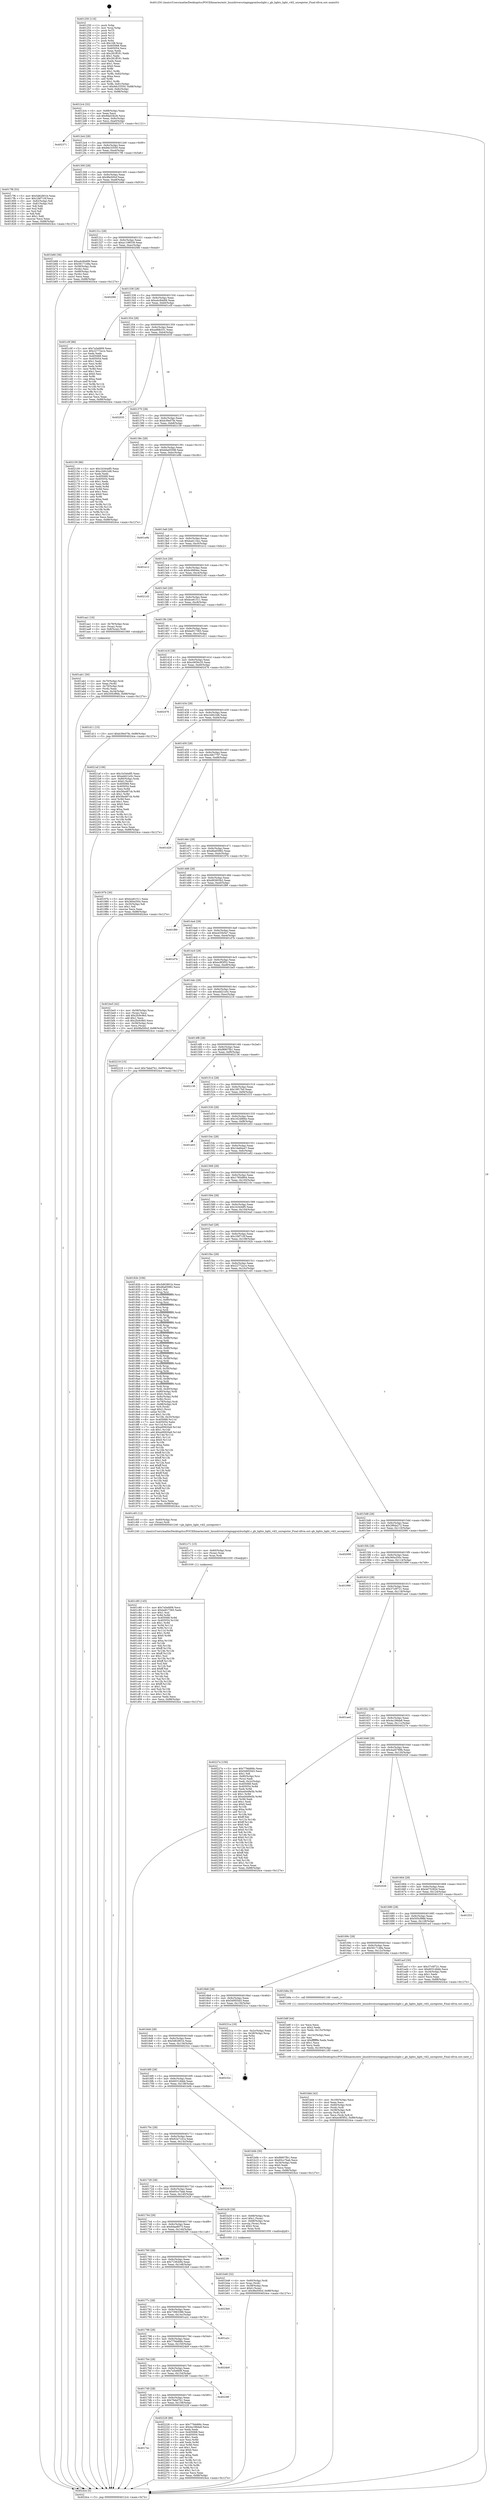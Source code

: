 digraph "0x401250" {
  label = "0x401250 (/mnt/c/Users/mathe/Desktop/tcc/POCII/binaries/extr_linuxdriversstaginggreybuslight.c_gb_lights_light_v4l2_unregister_Final-ollvm.out::main(0))"
  labelloc = "t"
  node[shape=record]

  Entry [label="",width=0.3,height=0.3,shape=circle,fillcolor=black,style=filled]
  "0x4012c4" [label="{
     0x4012c4 [32]\l
     | [instrs]\l
     &nbsp;&nbsp;0x4012c4 \<+6\>: mov -0x88(%rbp),%eax\l
     &nbsp;&nbsp;0x4012ca \<+2\>: mov %eax,%ecx\l
     &nbsp;&nbsp;0x4012cc \<+6\>: sub $0x9da53b26,%ecx\l
     &nbsp;&nbsp;0x4012d2 \<+6\>: mov %eax,-0x9c(%rbp)\l
     &nbsp;&nbsp;0x4012d8 \<+6\>: mov %ecx,-0xa0(%rbp)\l
     &nbsp;&nbsp;0x4012de \<+6\>: je 0000000000402371 \<main+0x1121\>\l
  }"]
  "0x402371" [label="{
     0x402371\l
  }", style=dashed]
  "0x4012e4" [label="{
     0x4012e4 [28]\l
     | [instrs]\l
     &nbsp;&nbsp;0x4012e4 \<+5\>: jmp 00000000004012e9 \<main+0x99\>\l
     &nbsp;&nbsp;0x4012e9 \<+6\>: mov -0x9c(%rbp),%eax\l
     &nbsp;&nbsp;0x4012ef \<+5\>: sub $0x9dc33550,%eax\l
     &nbsp;&nbsp;0x4012f4 \<+6\>: mov %eax,-0xa4(%rbp)\l
     &nbsp;&nbsp;0x4012fa \<+6\>: je 00000000004017f6 \<main+0x5a6\>\l
  }"]
  Exit [label="",width=0.3,height=0.3,shape=circle,fillcolor=black,style=filled,peripheries=2]
  "0x4017f6" [label="{
     0x4017f6 [53]\l
     | [instrs]\l
     &nbsp;&nbsp;0x4017f6 \<+5\>: mov $0x5d62801b,%eax\l
     &nbsp;&nbsp;0x4017fb \<+5\>: mov $0x1f4f710f,%ecx\l
     &nbsp;&nbsp;0x401800 \<+6\>: mov -0x82(%rbp),%dl\l
     &nbsp;&nbsp;0x401806 \<+7\>: mov -0x81(%rbp),%sil\l
     &nbsp;&nbsp;0x40180d \<+3\>: mov %dl,%dil\l
     &nbsp;&nbsp;0x401810 \<+3\>: and %sil,%dil\l
     &nbsp;&nbsp;0x401813 \<+3\>: xor %sil,%dl\l
     &nbsp;&nbsp;0x401816 \<+3\>: or %dl,%dil\l
     &nbsp;&nbsp;0x401819 \<+4\>: test $0x1,%dil\l
     &nbsp;&nbsp;0x40181d \<+3\>: cmovne %ecx,%eax\l
     &nbsp;&nbsp;0x401820 \<+6\>: mov %eax,-0x88(%rbp)\l
     &nbsp;&nbsp;0x401826 \<+5\>: jmp 00000000004024ce \<main+0x127e\>\l
  }"]
  "0x401300" [label="{
     0x401300 [28]\l
     | [instrs]\l
     &nbsp;&nbsp;0x401300 \<+5\>: jmp 0000000000401305 \<main+0xb5\>\l
     &nbsp;&nbsp;0x401305 \<+6\>: mov -0x9c(%rbp),%eax\l
     &nbsp;&nbsp;0x40130b \<+5\>: sub $0x9fa500cf,%eax\l
     &nbsp;&nbsp;0x401310 \<+6\>: mov %eax,-0xa8(%rbp)\l
     &nbsp;&nbsp;0x401316 \<+6\>: je 0000000000401b66 \<main+0x916\>\l
  }"]
  "0x4024ce" [label="{
     0x4024ce [5]\l
     | [instrs]\l
     &nbsp;&nbsp;0x4024ce \<+5\>: jmp 00000000004012c4 \<main+0x74\>\l
  }"]
  "0x401250" [label="{
     0x401250 [116]\l
     | [instrs]\l
     &nbsp;&nbsp;0x401250 \<+1\>: push %rbp\l
     &nbsp;&nbsp;0x401251 \<+3\>: mov %rsp,%rbp\l
     &nbsp;&nbsp;0x401254 \<+2\>: push %r15\l
     &nbsp;&nbsp;0x401256 \<+2\>: push %r14\l
     &nbsp;&nbsp;0x401258 \<+2\>: push %r13\l
     &nbsp;&nbsp;0x40125a \<+2\>: push %r12\l
     &nbsp;&nbsp;0x40125c \<+1\>: push %rbx\l
     &nbsp;&nbsp;0x40125d \<+7\>: sub $0x168,%rsp\l
     &nbsp;&nbsp;0x401264 \<+7\>: mov 0x405068,%eax\l
     &nbsp;&nbsp;0x40126b \<+7\>: mov 0x405054,%ecx\l
     &nbsp;&nbsp;0x401272 \<+2\>: mov %eax,%edx\l
     &nbsp;&nbsp;0x401274 \<+6\>: sub $0x281ff181,%edx\l
     &nbsp;&nbsp;0x40127a \<+3\>: sub $0x1,%edx\l
     &nbsp;&nbsp;0x40127d \<+6\>: add $0x281ff181,%edx\l
     &nbsp;&nbsp;0x401283 \<+3\>: imul %edx,%eax\l
     &nbsp;&nbsp;0x401286 \<+3\>: and $0x1,%eax\l
     &nbsp;&nbsp;0x401289 \<+3\>: cmp $0x0,%eax\l
     &nbsp;&nbsp;0x40128c \<+4\>: sete %r8b\l
     &nbsp;&nbsp;0x401290 \<+4\>: and $0x1,%r8b\l
     &nbsp;&nbsp;0x401294 \<+7\>: mov %r8b,-0x82(%rbp)\l
     &nbsp;&nbsp;0x40129b \<+3\>: cmp $0xa,%ecx\l
     &nbsp;&nbsp;0x40129e \<+4\>: setl %r8b\l
     &nbsp;&nbsp;0x4012a2 \<+4\>: and $0x1,%r8b\l
     &nbsp;&nbsp;0x4012a6 \<+7\>: mov %r8b,-0x81(%rbp)\l
     &nbsp;&nbsp;0x4012ad \<+10\>: movl $0x9dc33550,-0x88(%rbp)\l
     &nbsp;&nbsp;0x4012b7 \<+6\>: mov %edi,-0x8c(%rbp)\l
     &nbsp;&nbsp;0x4012bd \<+7\>: mov %rsi,-0x98(%rbp)\l
  }"]
  "0x4017ec" [label="{
     0x4017ec\l
  }", style=dashed]
  "0x401b66" [label="{
     0x401b66 [36]\l
     | [instrs]\l
     &nbsp;&nbsp;0x401b66 \<+5\>: mov $0xa4c84d06,%eax\l
     &nbsp;&nbsp;0x401b6b \<+5\>: mov $0x5617148a,%ecx\l
     &nbsp;&nbsp;0x401b70 \<+4\>: mov -0x58(%rbp),%rdx\l
     &nbsp;&nbsp;0x401b74 \<+2\>: mov (%rdx),%esi\l
     &nbsp;&nbsp;0x401b76 \<+4\>: mov -0x68(%rbp),%rdx\l
     &nbsp;&nbsp;0x401b7a \<+2\>: cmp (%rdx),%esi\l
     &nbsp;&nbsp;0x401b7c \<+3\>: cmovl %ecx,%eax\l
     &nbsp;&nbsp;0x401b7f \<+6\>: mov %eax,-0x88(%rbp)\l
     &nbsp;&nbsp;0x401b85 \<+5\>: jmp 00000000004024ce \<main+0x127e\>\l
  }"]
  "0x40131c" [label="{
     0x40131c [28]\l
     | [instrs]\l
     &nbsp;&nbsp;0x40131c \<+5\>: jmp 0000000000401321 \<main+0xd1\>\l
     &nbsp;&nbsp;0x401321 \<+6\>: mov -0x9c(%rbp),%eax\l
     &nbsp;&nbsp;0x401327 \<+5\>: sub $0xa1198539,%eax\l
     &nbsp;&nbsp;0x40132c \<+6\>: mov %eax,-0xac(%rbp)\l
     &nbsp;&nbsp;0x401332 \<+6\>: je 00000000004020fd \<main+0xead\>\l
  }"]
  "0x402228" [label="{
     0x402228 [86]\l
     | [instrs]\l
     &nbsp;&nbsp;0x402228 \<+5\>: mov $0x779dd68c,%eax\l
     &nbsp;&nbsp;0x40222d \<+5\>: mov $0x4a186da8,%ecx\l
     &nbsp;&nbsp;0x402232 \<+2\>: xor %edx,%edx\l
     &nbsp;&nbsp;0x402234 \<+7\>: mov 0x405068,%esi\l
     &nbsp;&nbsp;0x40223b \<+7\>: mov 0x405054,%edi\l
     &nbsp;&nbsp;0x402242 \<+3\>: sub $0x1,%edx\l
     &nbsp;&nbsp;0x402245 \<+3\>: mov %esi,%r8d\l
     &nbsp;&nbsp;0x402248 \<+3\>: add %edx,%r8d\l
     &nbsp;&nbsp;0x40224b \<+4\>: imul %r8d,%esi\l
     &nbsp;&nbsp;0x40224f \<+3\>: and $0x1,%esi\l
     &nbsp;&nbsp;0x402252 \<+3\>: cmp $0x0,%esi\l
     &nbsp;&nbsp;0x402255 \<+4\>: sete %r9b\l
     &nbsp;&nbsp;0x402259 \<+3\>: cmp $0xa,%edi\l
     &nbsp;&nbsp;0x40225c \<+4\>: setl %r10b\l
     &nbsp;&nbsp;0x402260 \<+3\>: mov %r9b,%r11b\l
     &nbsp;&nbsp;0x402263 \<+3\>: and %r10b,%r11b\l
     &nbsp;&nbsp;0x402266 \<+3\>: xor %r10b,%r9b\l
     &nbsp;&nbsp;0x402269 \<+3\>: or %r9b,%r11b\l
     &nbsp;&nbsp;0x40226c \<+4\>: test $0x1,%r11b\l
     &nbsp;&nbsp;0x402270 \<+3\>: cmovne %ecx,%eax\l
     &nbsp;&nbsp;0x402273 \<+6\>: mov %eax,-0x88(%rbp)\l
     &nbsp;&nbsp;0x402279 \<+5\>: jmp 00000000004024ce \<main+0x127e\>\l
  }"]
  "0x4020fd" [label="{
     0x4020fd\l
  }", style=dashed]
  "0x401338" [label="{
     0x401338 [28]\l
     | [instrs]\l
     &nbsp;&nbsp;0x401338 \<+5\>: jmp 000000000040133d \<main+0xed\>\l
     &nbsp;&nbsp;0x40133d \<+6\>: mov -0x9c(%rbp),%eax\l
     &nbsp;&nbsp;0x401343 \<+5\>: sub $0xa4c84d06,%eax\l
     &nbsp;&nbsp;0x401348 \<+6\>: mov %eax,-0xb0(%rbp)\l
     &nbsp;&nbsp;0x40134e \<+6\>: je 0000000000401c0f \<main+0x9bf\>\l
  }"]
  "0x4017d0" [label="{
     0x4017d0 [28]\l
     | [instrs]\l
     &nbsp;&nbsp;0x4017d0 \<+5\>: jmp 00000000004017d5 \<main+0x585\>\l
     &nbsp;&nbsp;0x4017d5 \<+6\>: mov -0x9c(%rbp),%eax\l
     &nbsp;&nbsp;0x4017db \<+5\>: sub $0x7fabd7b1,%eax\l
     &nbsp;&nbsp;0x4017e0 \<+6\>: mov %eax,-0x158(%rbp)\l
     &nbsp;&nbsp;0x4017e6 \<+6\>: je 0000000000402228 \<main+0xfd8\>\l
  }"]
  "0x401c0f" [label="{
     0x401c0f [86]\l
     | [instrs]\l
     &nbsp;&nbsp;0x401c0f \<+5\>: mov $0x7a5efd09,%eax\l
     &nbsp;&nbsp;0x401c14 \<+5\>: mov $0x22772a1e,%ecx\l
     &nbsp;&nbsp;0x401c19 \<+2\>: xor %edx,%edx\l
     &nbsp;&nbsp;0x401c1b \<+7\>: mov 0x405068,%esi\l
     &nbsp;&nbsp;0x401c22 \<+7\>: mov 0x405054,%edi\l
     &nbsp;&nbsp;0x401c29 \<+3\>: sub $0x1,%edx\l
     &nbsp;&nbsp;0x401c2c \<+3\>: mov %esi,%r8d\l
     &nbsp;&nbsp;0x401c2f \<+3\>: add %edx,%r8d\l
     &nbsp;&nbsp;0x401c32 \<+4\>: imul %r8d,%esi\l
     &nbsp;&nbsp;0x401c36 \<+3\>: and $0x1,%esi\l
     &nbsp;&nbsp;0x401c39 \<+3\>: cmp $0x0,%esi\l
     &nbsp;&nbsp;0x401c3c \<+4\>: sete %r9b\l
     &nbsp;&nbsp;0x401c40 \<+3\>: cmp $0xa,%edi\l
     &nbsp;&nbsp;0x401c43 \<+4\>: setl %r10b\l
     &nbsp;&nbsp;0x401c47 \<+3\>: mov %r9b,%r11b\l
     &nbsp;&nbsp;0x401c4a \<+3\>: and %r10b,%r11b\l
     &nbsp;&nbsp;0x401c4d \<+3\>: xor %r10b,%r9b\l
     &nbsp;&nbsp;0x401c50 \<+3\>: or %r9b,%r11b\l
     &nbsp;&nbsp;0x401c53 \<+4\>: test $0x1,%r11b\l
     &nbsp;&nbsp;0x401c57 \<+3\>: cmovne %ecx,%eax\l
     &nbsp;&nbsp;0x401c5a \<+6\>: mov %eax,-0x88(%rbp)\l
     &nbsp;&nbsp;0x401c60 \<+5\>: jmp 00000000004024ce \<main+0x127e\>\l
  }"]
  "0x401354" [label="{
     0x401354 [28]\l
     | [instrs]\l
     &nbsp;&nbsp;0x401354 \<+5\>: jmp 0000000000401359 \<main+0x109\>\l
     &nbsp;&nbsp;0x401359 \<+6\>: mov -0x9c(%rbp),%eax\l
     &nbsp;&nbsp;0x40135f \<+5\>: sub $0xadfdb331,%eax\l
     &nbsp;&nbsp;0x401364 \<+6\>: mov %eax,-0xb4(%rbp)\l
     &nbsp;&nbsp;0x40136a \<+6\>: je 0000000000402035 \<main+0xde5\>\l
  }"]
  "0x40238f" [label="{
     0x40238f\l
  }", style=dashed]
  "0x402035" [label="{
     0x402035\l
  }", style=dashed]
  "0x401370" [label="{
     0x401370 [28]\l
     | [instrs]\l
     &nbsp;&nbsp;0x401370 \<+5\>: jmp 0000000000401375 \<main+0x125\>\l
     &nbsp;&nbsp;0x401375 \<+6\>: mov -0x9c(%rbp),%eax\l
     &nbsp;&nbsp;0x40137b \<+5\>: sub $0xb39e07fe,%eax\l
     &nbsp;&nbsp;0x401380 \<+6\>: mov %eax,-0xb8(%rbp)\l
     &nbsp;&nbsp;0x401386 \<+6\>: je 0000000000402159 \<main+0xf09\>\l
  }"]
  "0x4017b4" [label="{
     0x4017b4 [28]\l
     | [instrs]\l
     &nbsp;&nbsp;0x4017b4 \<+5\>: jmp 00000000004017b9 \<main+0x569\>\l
     &nbsp;&nbsp;0x4017b9 \<+6\>: mov -0x9c(%rbp),%eax\l
     &nbsp;&nbsp;0x4017bf \<+5\>: sub $0x7a5efd09,%eax\l
     &nbsp;&nbsp;0x4017c4 \<+6\>: mov %eax,-0x154(%rbp)\l
     &nbsp;&nbsp;0x4017ca \<+6\>: je 000000000040238f \<main+0x113f\>\l
  }"]
  "0x402159" [label="{
     0x402159 [86]\l
     | [instrs]\l
     &nbsp;&nbsp;0x402159 \<+5\>: mov $0x1b344df5,%eax\l
     &nbsp;&nbsp;0x40215e \<+5\>: mov $0xc2d0c2d6,%ecx\l
     &nbsp;&nbsp;0x402163 \<+2\>: xor %edx,%edx\l
     &nbsp;&nbsp;0x402165 \<+7\>: mov 0x405068,%esi\l
     &nbsp;&nbsp;0x40216c \<+7\>: mov 0x405054,%edi\l
     &nbsp;&nbsp;0x402173 \<+3\>: sub $0x1,%edx\l
     &nbsp;&nbsp;0x402176 \<+3\>: mov %esi,%r8d\l
     &nbsp;&nbsp;0x402179 \<+3\>: add %edx,%r8d\l
     &nbsp;&nbsp;0x40217c \<+4\>: imul %r8d,%esi\l
     &nbsp;&nbsp;0x402180 \<+3\>: and $0x1,%esi\l
     &nbsp;&nbsp;0x402183 \<+3\>: cmp $0x0,%esi\l
     &nbsp;&nbsp;0x402186 \<+4\>: sete %r9b\l
     &nbsp;&nbsp;0x40218a \<+3\>: cmp $0xa,%edi\l
     &nbsp;&nbsp;0x40218d \<+4\>: setl %r10b\l
     &nbsp;&nbsp;0x402191 \<+3\>: mov %r9b,%r11b\l
     &nbsp;&nbsp;0x402194 \<+3\>: and %r10b,%r11b\l
     &nbsp;&nbsp;0x402197 \<+3\>: xor %r10b,%r9b\l
     &nbsp;&nbsp;0x40219a \<+3\>: or %r9b,%r11b\l
     &nbsp;&nbsp;0x40219d \<+4\>: test $0x1,%r11b\l
     &nbsp;&nbsp;0x4021a1 \<+3\>: cmovne %ecx,%eax\l
     &nbsp;&nbsp;0x4021a4 \<+6\>: mov %eax,-0x88(%rbp)\l
     &nbsp;&nbsp;0x4021aa \<+5\>: jmp 00000000004024ce \<main+0x127e\>\l
  }"]
  "0x40138c" [label="{
     0x40138c [28]\l
     | [instrs]\l
     &nbsp;&nbsp;0x40138c \<+5\>: jmp 0000000000401391 \<main+0x141\>\l
     &nbsp;&nbsp;0x401391 \<+6\>: mov -0x9c(%rbp),%eax\l
     &nbsp;&nbsp;0x401397 \<+5\>: sub $0xb6a05598,%eax\l
     &nbsp;&nbsp;0x40139c \<+6\>: mov %eax,-0xbc(%rbp)\l
     &nbsp;&nbsp;0x4013a2 \<+6\>: je 0000000000401e9b \<main+0xc4b\>\l
  }"]
  "0x4024b9" [label="{
     0x4024b9\l
  }", style=dashed]
  "0x401e9b" [label="{
     0x401e9b\l
  }", style=dashed]
  "0x4013a8" [label="{
     0x4013a8 [28]\l
     | [instrs]\l
     &nbsp;&nbsp;0x4013a8 \<+5\>: jmp 00000000004013ad \<main+0x15d\>\l
     &nbsp;&nbsp;0x4013ad \<+6\>: mov -0x9c(%rbp),%eax\l
     &nbsp;&nbsp;0x4013b3 \<+5\>: sub $0xbad11bcc,%eax\l
     &nbsp;&nbsp;0x4013b8 \<+6\>: mov %eax,-0xc0(%rbp)\l
     &nbsp;&nbsp;0x4013be \<+6\>: je 0000000000401e12 \<main+0xbc2\>\l
  }"]
  "0x401798" [label="{
     0x401798 [28]\l
     | [instrs]\l
     &nbsp;&nbsp;0x401798 \<+5\>: jmp 000000000040179d \<main+0x54d\>\l
     &nbsp;&nbsp;0x40179d \<+6\>: mov -0x9c(%rbp),%eax\l
     &nbsp;&nbsp;0x4017a3 \<+5\>: sub $0x779dd68c,%eax\l
     &nbsp;&nbsp;0x4017a8 \<+6\>: mov %eax,-0x150(%rbp)\l
     &nbsp;&nbsp;0x4017ae \<+6\>: je 00000000004024b9 \<main+0x1269\>\l
  }"]
  "0x401e12" [label="{
     0x401e12\l
  }", style=dashed]
  "0x4013c4" [label="{
     0x4013c4 [28]\l
     | [instrs]\l
     &nbsp;&nbsp;0x4013c4 \<+5\>: jmp 00000000004013c9 \<main+0x179\>\l
     &nbsp;&nbsp;0x4013c9 \<+6\>: mov -0x9c(%rbp),%eax\l
     &nbsp;&nbsp;0x4013cf \<+5\>: sub $0xbc4904ec,%eax\l
     &nbsp;&nbsp;0x4013d4 \<+6\>: mov %eax,-0xc4(%rbp)\l
     &nbsp;&nbsp;0x4013da \<+6\>: je 0000000000402145 \<main+0xef5\>\l
  }"]
  "0x401a2c" [label="{
     0x401a2c\l
  }", style=dashed]
  "0x402145" [label="{
     0x402145\l
  }", style=dashed]
  "0x4013e0" [label="{
     0x4013e0 [28]\l
     | [instrs]\l
     &nbsp;&nbsp;0x4013e0 \<+5\>: jmp 00000000004013e5 \<main+0x195\>\l
     &nbsp;&nbsp;0x4013e5 \<+6\>: mov -0x9c(%rbp),%eax\l
     &nbsp;&nbsp;0x4013eb \<+5\>: sub $0xbce61511,%eax\l
     &nbsp;&nbsp;0x4013f0 \<+6\>: mov %eax,-0xc8(%rbp)\l
     &nbsp;&nbsp;0x4013f6 \<+6\>: je 0000000000401aa1 \<main+0x851\>\l
  }"]
  "0x40177c" [label="{
     0x40177c [28]\l
     | [instrs]\l
     &nbsp;&nbsp;0x40177c \<+5\>: jmp 0000000000401781 \<main+0x531\>\l
     &nbsp;&nbsp;0x401781 \<+6\>: mov -0x9c(%rbp),%eax\l
     &nbsp;&nbsp;0x401787 \<+5\>: sub $0x73963386,%eax\l
     &nbsp;&nbsp;0x40178c \<+6\>: mov %eax,-0x14c(%rbp)\l
     &nbsp;&nbsp;0x401792 \<+6\>: je 0000000000401a2c \<main+0x7dc\>\l
  }"]
  "0x401aa1" [label="{
     0x401aa1 [16]\l
     | [instrs]\l
     &nbsp;&nbsp;0x401aa1 \<+4\>: mov -0x78(%rbp),%rax\l
     &nbsp;&nbsp;0x401aa5 \<+3\>: mov (%rax),%rax\l
     &nbsp;&nbsp;0x401aa8 \<+4\>: mov 0x8(%rax),%rdi\l
     &nbsp;&nbsp;0x401aac \<+5\>: call 0000000000401060 \<atoi@plt\>\l
     | [calls]\l
     &nbsp;&nbsp;0x401060 \{1\} (unknown)\l
  }"]
  "0x4013fc" [label="{
     0x4013fc [28]\l
     | [instrs]\l
     &nbsp;&nbsp;0x4013fc \<+5\>: jmp 0000000000401401 \<main+0x1b1\>\l
     &nbsp;&nbsp;0x401401 \<+6\>: mov -0x9c(%rbp),%eax\l
     &nbsp;&nbsp;0x401407 \<+5\>: sub $0xbe917365,%eax\l
     &nbsp;&nbsp;0x40140c \<+6\>: mov %eax,-0xcc(%rbp)\l
     &nbsp;&nbsp;0x401412 \<+6\>: je 0000000000401d11 \<main+0xac1\>\l
  }"]
  "0x4023b9" [label="{
     0x4023b9\l
  }", style=dashed]
  "0x401d11" [label="{
     0x401d11 [15]\l
     | [instrs]\l
     &nbsp;&nbsp;0x401d11 \<+10\>: movl $0xb39e07fe,-0x88(%rbp)\l
     &nbsp;&nbsp;0x401d1b \<+5\>: jmp 00000000004024ce \<main+0x127e\>\l
  }"]
  "0x401418" [label="{
     0x401418 [28]\l
     | [instrs]\l
     &nbsp;&nbsp;0x401418 \<+5\>: jmp 000000000040141d \<main+0x1cd\>\l
     &nbsp;&nbsp;0x40141d \<+6\>: mov -0x9c(%rbp),%eax\l
     &nbsp;&nbsp;0x401423 \<+5\>: sub $0xc0656c35,%eax\l
     &nbsp;&nbsp;0x401428 \<+6\>: mov %eax,-0xd0(%rbp)\l
     &nbsp;&nbsp;0x40142e \<+6\>: je 0000000000402476 \<main+0x1226\>\l
  }"]
  "0x401760" [label="{
     0x401760 [28]\l
     | [instrs]\l
     &nbsp;&nbsp;0x401760 \<+5\>: jmp 0000000000401765 \<main+0x515\>\l
     &nbsp;&nbsp;0x401765 \<+6\>: mov -0x9c(%rbp),%eax\l
     &nbsp;&nbsp;0x40176b \<+5\>: sub $0x710fcb94,%eax\l
     &nbsp;&nbsp;0x401770 \<+6\>: mov %eax,-0x148(%rbp)\l
     &nbsp;&nbsp;0x401776 \<+6\>: je 00000000004023b9 \<main+0x1169\>\l
  }"]
  "0x402476" [label="{
     0x402476\l
  }", style=dashed]
  "0x401434" [label="{
     0x401434 [28]\l
     | [instrs]\l
     &nbsp;&nbsp;0x401434 \<+5\>: jmp 0000000000401439 \<main+0x1e9\>\l
     &nbsp;&nbsp;0x401439 \<+6\>: mov -0x9c(%rbp),%eax\l
     &nbsp;&nbsp;0x40143f \<+5\>: sub $0xc2d0c2d6,%eax\l
     &nbsp;&nbsp;0x401444 \<+6\>: mov %eax,-0xd4(%rbp)\l
     &nbsp;&nbsp;0x40144a \<+6\>: je 00000000004021af \<main+0xf5f\>\l
  }"]
  "0x4023f6" [label="{
     0x4023f6\l
  }", style=dashed]
  "0x4021af" [label="{
     0x4021af [106]\l
     | [instrs]\l
     &nbsp;&nbsp;0x4021af \<+5\>: mov $0x1b344df5,%eax\l
     &nbsp;&nbsp;0x4021b4 \<+5\>: mov $0xedd21e5c,%ecx\l
     &nbsp;&nbsp;0x4021b9 \<+4\>: mov -0x80(%rbp),%rdx\l
     &nbsp;&nbsp;0x4021bd \<+6\>: movl $0x0,(%rdx)\l
     &nbsp;&nbsp;0x4021c3 \<+7\>: mov 0x405068,%esi\l
     &nbsp;&nbsp;0x4021ca \<+7\>: mov 0x405054,%edi\l
     &nbsp;&nbsp;0x4021d1 \<+3\>: mov %esi,%r8d\l
     &nbsp;&nbsp;0x4021d4 \<+7\>: sub $0x56a487cb,%r8d\l
     &nbsp;&nbsp;0x4021db \<+4\>: sub $0x1,%r8d\l
     &nbsp;&nbsp;0x4021df \<+7\>: add $0x56a487cb,%r8d\l
     &nbsp;&nbsp;0x4021e6 \<+4\>: imul %r8d,%esi\l
     &nbsp;&nbsp;0x4021ea \<+3\>: and $0x1,%esi\l
     &nbsp;&nbsp;0x4021ed \<+3\>: cmp $0x0,%esi\l
     &nbsp;&nbsp;0x4021f0 \<+4\>: sete %r9b\l
     &nbsp;&nbsp;0x4021f4 \<+3\>: cmp $0xa,%edi\l
     &nbsp;&nbsp;0x4021f7 \<+4\>: setl %r10b\l
     &nbsp;&nbsp;0x4021fb \<+3\>: mov %r9b,%r11b\l
     &nbsp;&nbsp;0x4021fe \<+3\>: and %r10b,%r11b\l
     &nbsp;&nbsp;0x402201 \<+3\>: xor %r10b,%r9b\l
     &nbsp;&nbsp;0x402204 \<+3\>: or %r9b,%r11b\l
     &nbsp;&nbsp;0x402207 \<+4\>: test $0x1,%r11b\l
     &nbsp;&nbsp;0x40220b \<+3\>: cmovne %ecx,%eax\l
     &nbsp;&nbsp;0x40220e \<+6\>: mov %eax,-0x88(%rbp)\l
     &nbsp;&nbsp;0x402214 \<+5\>: jmp 00000000004024ce \<main+0x127e\>\l
  }"]
  "0x401450" [label="{
     0x401450 [28]\l
     | [instrs]\l
     &nbsp;&nbsp;0x401450 \<+5\>: jmp 0000000000401455 \<main+0x205\>\l
     &nbsp;&nbsp;0x401455 \<+6\>: mov -0x9c(%rbp),%eax\l
     &nbsp;&nbsp;0x40145b \<+5\>: sub $0xc48c7797,%eax\l
     &nbsp;&nbsp;0x401460 \<+6\>: mov %eax,-0xd8(%rbp)\l
     &nbsp;&nbsp;0x401466 \<+6\>: je 0000000000401d20 \<main+0xad0\>\l
  }"]
  "0x401c80" [label="{
     0x401c80 [145]\l
     | [instrs]\l
     &nbsp;&nbsp;0x401c80 \<+5\>: mov $0x7a5efd09,%ecx\l
     &nbsp;&nbsp;0x401c85 \<+5\>: mov $0xbe917365,%edx\l
     &nbsp;&nbsp;0x401c8a \<+3\>: mov $0x1,%sil\l
     &nbsp;&nbsp;0x401c8d \<+3\>: xor %r8d,%r8d\l
     &nbsp;&nbsp;0x401c90 \<+8\>: mov 0x405068,%r9d\l
     &nbsp;&nbsp;0x401c98 \<+8\>: mov 0x405054,%r10d\l
     &nbsp;&nbsp;0x401ca0 \<+4\>: sub $0x1,%r8d\l
     &nbsp;&nbsp;0x401ca4 \<+3\>: mov %r9d,%r11d\l
     &nbsp;&nbsp;0x401ca7 \<+3\>: add %r8d,%r11d\l
     &nbsp;&nbsp;0x401caa \<+4\>: imul %r11d,%r9d\l
     &nbsp;&nbsp;0x401cae \<+4\>: and $0x1,%r9d\l
     &nbsp;&nbsp;0x401cb2 \<+4\>: cmp $0x0,%r9d\l
     &nbsp;&nbsp;0x401cb6 \<+3\>: sete %bl\l
     &nbsp;&nbsp;0x401cb9 \<+4\>: cmp $0xa,%r10d\l
     &nbsp;&nbsp;0x401cbd \<+4\>: setl %r14b\l
     &nbsp;&nbsp;0x401cc1 \<+3\>: mov %bl,%r15b\l
     &nbsp;&nbsp;0x401cc4 \<+4\>: xor $0xff,%r15b\l
     &nbsp;&nbsp;0x401cc8 \<+3\>: mov %r14b,%r12b\l
     &nbsp;&nbsp;0x401ccb \<+4\>: xor $0xff,%r12b\l
     &nbsp;&nbsp;0x401ccf \<+4\>: xor $0x1,%sil\l
     &nbsp;&nbsp;0x401cd3 \<+3\>: mov %r15b,%r13b\l
     &nbsp;&nbsp;0x401cd6 \<+4\>: and $0xff,%r13b\l
     &nbsp;&nbsp;0x401cda \<+3\>: and %sil,%bl\l
     &nbsp;&nbsp;0x401cdd \<+3\>: mov %r12b,%al\l
     &nbsp;&nbsp;0x401ce0 \<+2\>: and $0xff,%al\l
     &nbsp;&nbsp;0x401ce2 \<+3\>: and %sil,%r14b\l
     &nbsp;&nbsp;0x401ce5 \<+3\>: or %bl,%r13b\l
     &nbsp;&nbsp;0x401ce8 \<+3\>: or %r14b,%al\l
     &nbsp;&nbsp;0x401ceb \<+3\>: xor %al,%r13b\l
     &nbsp;&nbsp;0x401cee \<+3\>: or %r12b,%r15b\l
     &nbsp;&nbsp;0x401cf1 \<+4\>: xor $0xff,%r15b\l
     &nbsp;&nbsp;0x401cf5 \<+4\>: or $0x1,%sil\l
     &nbsp;&nbsp;0x401cf9 \<+3\>: and %sil,%r15b\l
     &nbsp;&nbsp;0x401cfc \<+3\>: or %r15b,%r13b\l
     &nbsp;&nbsp;0x401cff \<+4\>: test $0x1,%r13b\l
     &nbsp;&nbsp;0x401d03 \<+3\>: cmovne %edx,%ecx\l
     &nbsp;&nbsp;0x401d06 \<+6\>: mov %ecx,-0x88(%rbp)\l
     &nbsp;&nbsp;0x401d0c \<+5\>: jmp 00000000004024ce \<main+0x127e\>\l
  }"]
  "0x401d20" [label="{
     0x401d20\l
  }", style=dashed]
  "0x40146c" [label="{
     0x40146c [28]\l
     | [instrs]\l
     &nbsp;&nbsp;0x40146c \<+5\>: jmp 0000000000401471 \<main+0x221\>\l
     &nbsp;&nbsp;0x401471 \<+6\>: mov -0x9c(%rbp),%eax\l
     &nbsp;&nbsp;0x401477 \<+5\>: sub $0xd6a65982,%eax\l
     &nbsp;&nbsp;0x40147c \<+6\>: mov %eax,-0xdc(%rbp)\l
     &nbsp;&nbsp;0x401482 \<+6\>: je 000000000040197b \<main+0x72b\>\l
  }"]
  "0x401c71" [label="{
     0x401c71 [15]\l
     | [instrs]\l
     &nbsp;&nbsp;0x401c71 \<+4\>: mov -0x60(%rbp),%rax\l
     &nbsp;&nbsp;0x401c75 \<+3\>: mov (%rax),%rax\l
     &nbsp;&nbsp;0x401c78 \<+3\>: mov %rax,%rdi\l
     &nbsp;&nbsp;0x401c7b \<+5\>: call 0000000000401030 \<free@plt\>\l
     | [calls]\l
     &nbsp;&nbsp;0x401030 \{1\} (unknown)\l
  }"]
  "0x40197b" [label="{
     0x40197b [30]\l
     | [instrs]\l
     &nbsp;&nbsp;0x40197b \<+5\>: mov $0xbce61511,%eax\l
     &nbsp;&nbsp;0x401980 \<+5\>: mov $0x360a350c,%ecx\l
     &nbsp;&nbsp;0x401985 \<+3\>: mov -0x35(%rbp),%dl\l
     &nbsp;&nbsp;0x401988 \<+3\>: test $0x1,%dl\l
     &nbsp;&nbsp;0x40198b \<+3\>: cmovne %ecx,%eax\l
     &nbsp;&nbsp;0x40198e \<+6\>: mov %eax,-0x88(%rbp)\l
     &nbsp;&nbsp;0x401994 \<+5\>: jmp 00000000004024ce \<main+0x127e\>\l
  }"]
  "0x401488" [label="{
     0x401488 [28]\l
     | [instrs]\l
     &nbsp;&nbsp;0x401488 \<+5\>: jmp 000000000040148d \<main+0x23d\>\l
     &nbsp;&nbsp;0x40148d \<+6\>: mov -0x9c(%rbp),%eax\l
     &nbsp;&nbsp;0x401493 \<+5\>: sub $0xd92603b2,%eax\l
     &nbsp;&nbsp;0x401498 \<+6\>: mov %eax,-0xe0(%rbp)\l
     &nbsp;&nbsp;0x40149e \<+6\>: je 0000000000401f89 \<main+0xd39\>\l
  }"]
  "0x401bbb" [label="{
     0x401bbb [42]\l
     | [instrs]\l
     &nbsp;&nbsp;0x401bbb \<+6\>: mov -0x160(%rbp),%ecx\l
     &nbsp;&nbsp;0x401bc1 \<+3\>: imul %eax,%ecx\l
     &nbsp;&nbsp;0x401bc4 \<+4\>: mov -0x60(%rbp),%rdi\l
     &nbsp;&nbsp;0x401bc8 \<+3\>: mov (%rdi),%rdi\l
     &nbsp;&nbsp;0x401bcb \<+4\>: mov -0x58(%rbp),%r8\l
     &nbsp;&nbsp;0x401bcf \<+3\>: movslq (%r8),%r8\l
     &nbsp;&nbsp;0x401bd2 \<+4\>: mov %ecx,(%rdi,%r8,4)\l
     &nbsp;&nbsp;0x401bd6 \<+10\>: movl $0xec9f3f52,-0x88(%rbp)\l
     &nbsp;&nbsp;0x401be0 \<+5\>: jmp 00000000004024ce \<main+0x127e\>\l
  }"]
  "0x401f89" [label="{
     0x401f89\l
  }", style=dashed]
  "0x4014a4" [label="{
     0x4014a4 [28]\l
     | [instrs]\l
     &nbsp;&nbsp;0x4014a4 \<+5\>: jmp 00000000004014a9 \<main+0x259\>\l
     &nbsp;&nbsp;0x4014a9 \<+6\>: mov -0x9c(%rbp),%eax\l
     &nbsp;&nbsp;0x4014af \<+5\>: sub $0xe435b5e7,%eax\l
     &nbsp;&nbsp;0x4014b4 \<+6\>: mov %eax,-0xe4(%rbp)\l
     &nbsp;&nbsp;0x4014ba \<+6\>: je 0000000000401d7b \<main+0xb2b\>\l
  }"]
  "0x401b8f" [label="{
     0x401b8f [44]\l
     | [instrs]\l
     &nbsp;&nbsp;0x401b8f \<+2\>: xor %ecx,%ecx\l
     &nbsp;&nbsp;0x401b91 \<+5\>: mov $0x2,%edx\l
     &nbsp;&nbsp;0x401b96 \<+6\>: mov %edx,-0x15c(%rbp)\l
     &nbsp;&nbsp;0x401b9c \<+1\>: cltd\l
     &nbsp;&nbsp;0x401b9d \<+6\>: mov -0x15c(%rbp),%esi\l
     &nbsp;&nbsp;0x401ba3 \<+2\>: idiv %esi\l
     &nbsp;&nbsp;0x401ba5 \<+6\>: imul $0xfffffffe,%edx,%edx\l
     &nbsp;&nbsp;0x401bab \<+3\>: sub $0x1,%ecx\l
     &nbsp;&nbsp;0x401bae \<+2\>: sub %ecx,%edx\l
     &nbsp;&nbsp;0x401bb0 \<+6\>: mov %edx,-0x160(%rbp)\l
     &nbsp;&nbsp;0x401bb6 \<+5\>: call 0000000000401160 \<next_i\>\l
     | [calls]\l
     &nbsp;&nbsp;0x401160 \{1\} (/mnt/c/Users/mathe/Desktop/tcc/POCII/binaries/extr_linuxdriversstaginggreybuslight.c_gb_lights_light_v4l2_unregister_Final-ollvm.out::next_i)\l
  }"]
  "0x401d7b" [label="{
     0x401d7b\l
  }", style=dashed]
  "0x4014c0" [label="{
     0x4014c0 [28]\l
     | [instrs]\l
     &nbsp;&nbsp;0x4014c0 \<+5\>: jmp 00000000004014c5 \<main+0x275\>\l
     &nbsp;&nbsp;0x4014c5 \<+6\>: mov -0x9c(%rbp),%eax\l
     &nbsp;&nbsp;0x4014cb \<+5\>: sub $0xec9f3f52,%eax\l
     &nbsp;&nbsp;0x4014d0 \<+6\>: mov %eax,-0xe8(%rbp)\l
     &nbsp;&nbsp;0x4014d6 \<+6\>: je 0000000000401be5 \<main+0x995\>\l
  }"]
  "0x401b46" [label="{
     0x401b46 [32]\l
     | [instrs]\l
     &nbsp;&nbsp;0x401b46 \<+4\>: mov -0x60(%rbp),%rdi\l
     &nbsp;&nbsp;0x401b4a \<+3\>: mov %rax,(%rdi)\l
     &nbsp;&nbsp;0x401b4d \<+4\>: mov -0x58(%rbp),%rax\l
     &nbsp;&nbsp;0x401b51 \<+6\>: movl $0x0,(%rax)\l
     &nbsp;&nbsp;0x401b57 \<+10\>: movl $0x9fa500cf,-0x88(%rbp)\l
     &nbsp;&nbsp;0x401b61 \<+5\>: jmp 00000000004024ce \<main+0x127e\>\l
  }"]
  "0x401be5" [label="{
     0x401be5 [42]\l
     | [instrs]\l
     &nbsp;&nbsp;0x401be5 \<+4\>: mov -0x58(%rbp),%rax\l
     &nbsp;&nbsp;0x401be9 \<+2\>: mov (%rax),%ecx\l
     &nbsp;&nbsp;0x401beb \<+6\>: add $0x2fc9c9b5,%ecx\l
     &nbsp;&nbsp;0x401bf1 \<+3\>: add $0x1,%ecx\l
     &nbsp;&nbsp;0x401bf4 \<+6\>: sub $0x2fc9c9b5,%ecx\l
     &nbsp;&nbsp;0x401bfa \<+4\>: mov -0x58(%rbp),%rax\l
     &nbsp;&nbsp;0x401bfe \<+2\>: mov %ecx,(%rax)\l
     &nbsp;&nbsp;0x401c00 \<+10\>: movl $0x9fa500cf,-0x88(%rbp)\l
     &nbsp;&nbsp;0x401c0a \<+5\>: jmp 00000000004024ce \<main+0x127e\>\l
  }"]
  "0x4014dc" [label="{
     0x4014dc [28]\l
     | [instrs]\l
     &nbsp;&nbsp;0x4014dc \<+5\>: jmp 00000000004014e1 \<main+0x291\>\l
     &nbsp;&nbsp;0x4014e1 \<+6\>: mov -0x9c(%rbp),%eax\l
     &nbsp;&nbsp;0x4014e7 \<+5\>: sub $0xedd21e5c,%eax\l
     &nbsp;&nbsp;0x4014ec \<+6\>: mov %eax,-0xec(%rbp)\l
     &nbsp;&nbsp;0x4014f2 \<+6\>: je 0000000000402219 \<main+0xfc9\>\l
  }"]
  "0x401744" [label="{
     0x401744 [28]\l
     | [instrs]\l
     &nbsp;&nbsp;0x401744 \<+5\>: jmp 0000000000401749 \<main+0x4f9\>\l
     &nbsp;&nbsp;0x401749 \<+6\>: mov -0x9c(%rbp),%eax\l
     &nbsp;&nbsp;0x40174f \<+5\>: sub $0x6dae8073,%eax\l
     &nbsp;&nbsp;0x401754 \<+6\>: mov %eax,-0x144(%rbp)\l
     &nbsp;&nbsp;0x40175a \<+6\>: je 00000000004023f6 \<main+0x11a6\>\l
  }"]
  "0x402219" [label="{
     0x402219 [15]\l
     | [instrs]\l
     &nbsp;&nbsp;0x402219 \<+10\>: movl $0x7fabd7b1,-0x88(%rbp)\l
     &nbsp;&nbsp;0x402223 \<+5\>: jmp 00000000004024ce \<main+0x127e\>\l
  }"]
  "0x4014f8" [label="{
     0x4014f8 [28]\l
     | [instrs]\l
     &nbsp;&nbsp;0x4014f8 \<+5\>: jmp 00000000004014fd \<main+0x2ad\>\l
     &nbsp;&nbsp;0x4014fd \<+6\>: mov -0x9c(%rbp),%eax\l
     &nbsp;&nbsp;0x401503 \<+5\>: sub $0xf6807fb1,%eax\l
     &nbsp;&nbsp;0x401508 \<+6\>: mov %eax,-0xf0(%rbp)\l
     &nbsp;&nbsp;0x40150e \<+6\>: je 0000000000402136 \<main+0xee6\>\l
  }"]
  "0x401b29" [label="{
     0x401b29 [29]\l
     | [instrs]\l
     &nbsp;&nbsp;0x401b29 \<+4\>: mov -0x68(%rbp),%rax\l
     &nbsp;&nbsp;0x401b2d \<+6\>: movl $0x1,(%rax)\l
     &nbsp;&nbsp;0x401b33 \<+4\>: mov -0x68(%rbp),%rax\l
     &nbsp;&nbsp;0x401b37 \<+3\>: movslq (%rax),%rax\l
     &nbsp;&nbsp;0x401b3a \<+4\>: shl $0x2,%rax\l
     &nbsp;&nbsp;0x401b3e \<+3\>: mov %rax,%rdi\l
     &nbsp;&nbsp;0x401b41 \<+5\>: call 0000000000401050 \<malloc@plt\>\l
     | [calls]\l
     &nbsp;&nbsp;0x401050 \{1\} (unknown)\l
  }"]
  "0x402136" [label="{
     0x402136\l
  }", style=dashed]
  "0x401514" [label="{
     0x401514 [28]\l
     | [instrs]\l
     &nbsp;&nbsp;0x401514 \<+5\>: jmp 0000000000401519 \<main+0x2c9\>\l
     &nbsp;&nbsp;0x401519 \<+6\>: mov -0x9c(%rbp),%eax\l
     &nbsp;&nbsp;0x40151f \<+5\>: sub $0x19f17b0,%eax\l
     &nbsp;&nbsp;0x401524 \<+6\>: mov %eax,-0xf4(%rbp)\l
     &nbsp;&nbsp;0x40152a \<+6\>: je 0000000000401f15 \<main+0xcc5\>\l
  }"]
  "0x401728" [label="{
     0x401728 [28]\l
     | [instrs]\l
     &nbsp;&nbsp;0x401728 \<+5\>: jmp 000000000040172d \<main+0x4dd\>\l
     &nbsp;&nbsp;0x40172d \<+6\>: mov -0x9c(%rbp),%eax\l
     &nbsp;&nbsp;0x401733 \<+5\>: sub $0x65cc7bab,%eax\l
     &nbsp;&nbsp;0x401738 \<+6\>: mov %eax,-0x140(%rbp)\l
     &nbsp;&nbsp;0x40173e \<+6\>: je 0000000000401b29 \<main+0x8d9\>\l
  }"]
  "0x401f15" [label="{
     0x401f15\l
  }", style=dashed]
  "0x401530" [label="{
     0x401530 [28]\l
     | [instrs]\l
     &nbsp;&nbsp;0x401530 \<+5\>: jmp 0000000000401535 \<main+0x2e5\>\l
     &nbsp;&nbsp;0x401535 \<+6\>: mov -0x9c(%rbp),%eax\l
     &nbsp;&nbsp;0x40153b \<+5\>: sub $0x1624866e,%eax\l
     &nbsp;&nbsp;0x401540 \<+6\>: mov %eax,-0xf8(%rbp)\l
     &nbsp;&nbsp;0x401546 \<+6\>: je 0000000000401e03 \<main+0xbb3\>\l
  }"]
  "0x40241b" [label="{
     0x40241b\l
  }", style=dashed]
  "0x401e03" [label="{
     0x401e03\l
  }", style=dashed]
  "0x40154c" [label="{
     0x40154c [28]\l
     | [instrs]\l
     &nbsp;&nbsp;0x40154c \<+5\>: jmp 0000000000401551 \<main+0x301\>\l
     &nbsp;&nbsp;0x401551 \<+6\>: mov -0x9c(%rbp),%eax\l
     &nbsp;&nbsp;0x401557 \<+5\>: sub $0x16a84a47,%eax\l
     &nbsp;&nbsp;0x40155c \<+6\>: mov %eax,-0xfc(%rbp)\l
     &nbsp;&nbsp;0x401562 \<+6\>: je 0000000000401a92 \<main+0x842\>\l
  }"]
  "0x40170c" [label="{
     0x40170c [28]\l
     | [instrs]\l
     &nbsp;&nbsp;0x40170c \<+5\>: jmp 0000000000401711 \<main+0x4c1\>\l
     &nbsp;&nbsp;0x401711 \<+6\>: mov -0x9c(%rbp),%eax\l
     &nbsp;&nbsp;0x401717 \<+5\>: sub $0x62a71d1a,%eax\l
     &nbsp;&nbsp;0x40171c \<+6\>: mov %eax,-0x13c(%rbp)\l
     &nbsp;&nbsp;0x401722 \<+6\>: je 000000000040241b \<main+0x11cb\>\l
  }"]
  "0x401a92" [label="{
     0x401a92\l
  }", style=dashed]
  "0x401568" [label="{
     0x401568 [28]\l
     | [instrs]\l
     &nbsp;&nbsp;0x401568 \<+5\>: jmp 000000000040156d \<main+0x31d\>\l
     &nbsp;&nbsp;0x40156d \<+6\>: mov -0x9c(%rbp),%eax\l
     &nbsp;&nbsp;0x401573 \<+5\>: sub $0x1785d904,%eax\l
     &nbsp;&nbsp;0x401578 \<+6\>: mov %eax,-0x100(%rbp)\l
     &nbsp;&nbsp;0x40157e \<+6\>: je 000000000040210c \<main+0xebc\>\l
  }"]
  "0x401b0b" [label="{
     0x401b0b [30]\l
     | [instrs]\l
     &nbsp;&nbsp;0x401b0b \<+5\>: mov $0xf6807fb1,%eax\l
     &nbsp;&nbsp;0x401b10 \<+5\>: mov $0x65cc7bab,%ecx\l
     &nbsp;&nbsp;0x401b15 \<+3\>: mov -0x34(%rbp),%edx\l
     &nbsp;&nbsp;0x401b18 \<+3\>: cmp $0x0,%edx\l
     &nbsp;&nbsp;0x401b1b \<+3\>: cmove %ecx,%eax\l
     &nbsp;&nbsp;0x401b1e \<+6\>: mov %eax,-0x88(%rbp)\l
     &nbsp;&nbsp;0x401b24 \<+5\>: jmp 00000000004024ce \<main+0x127e\>\l
  }"]
  "0x40210c" [label="{
     0x40210c\l
  }", style=dashed]
  "0x401584" [label="{
     0x401584 [28]\l
     | [instrs]\l
     &nbsp;&nbsp;0x401584 \<+5\>: jmp 0000000000401589 \<main+0x339\>\l
     &nbsp;&nbsp;0x401589 \<+6\>: mov -0x9c(%rbp),%eax\l
     &nbsp;&nbsp;0x40158f \<+5\>: sub $0x1b344df5,%eax\l
     &nbsp;&nbsp;0x401594 \<+6\>: mov %eax,-0x104(%rbp)\l
     &nbsp;&nbsp;0x40159a \<+6\>: je 00000000004024a0 \<main+0x1250\>\l
  }"]
  "0x4016f0" [label="{
     0x4016f0 [28]\l
     | [instrs]\l
     &nbsp;&nbsp;0x4016f0 \<+5\>: jmp 00000000004016f5 \<main+0x4a5\>\l
     &nbsp;&nbsp;0x4016f5 \<+6\>: mov -0x9c(%rbp),%eax\l
     &nbsp;&nbsp;0x4016fb \<+5\>: sub $0x60314bbb,%eax\l
     &nbsp;&nbsp;0x401700 \<+6\>: mov %eax,-0x138(%rbp)\l
     &nbsp;&nbsp;0x401706 \<+6\>: je 0000000000401b0b \<main+0x8bb\>\l
  }"]
  "0x4024a0" [label="{
     0x4024a0\l
  }", style=dashed]
  "0x4015a0" [label="{
     0x4015a0 [28]\l
     | [instrs]\l
     &nbsp;&nbsp;0x4015a0 \<+5\>: jmp 00000000004015a5 \<main+0x355\>\l
     &nbsp;&nbsp;0x4015a5 \<+6\>: mov -0x9c(%rbp),%eax\l
     &nbsp;&nbsp;0x4015ab \<+5\>: sub $0x1f4f710f,%eax\l
     &nbsp;&nbsp;0x4015b0 \<+6\>: mov %eax,-0x108(%rbp)\l
     &nbsp;&nbsp;0x4015b6 \<+6\>: je 000000000040182b \<main+0x5db\>\l
  }"]
  "0x40232c" [label="{
     0x40232c\l
  }", style=dashed]
  "0x40182b" [label="{
     0x40182b [336]\l
     | [instrs]\l
     &nbsp;&nbsp;0x40182b \<+5\>: mov $0x5d62801b,%eax\l
     &nbsp;&nbsp;0x401830 \<+5\>: mov $0xd6a65982,%ecx\l
     &nbsp;&nbsp;0x401835 \<+2\>: mov $0x1,%dl\l
     &nbsp;&nbsp;0x401837 \<+3\>: mov %rsp,%rsi\l
     &nbsp;&nbsp;0x40183a \<+4\>: add $0xfffffffffffffff0,%rsi\l
     &nbsp;&nbsp;0x40183e \<+3\>: mov %rsi,%rsp\l
     &nbsp;&nbsp;0x401841 \<+4\>: mov %rsi,-0x80(%rbp)\l
     &nbsp;&nbsp;0x401845 \<+3\>: mov %rsp,%rsi\l
     &nbsp;&nbsp;0x401848 \<+4\>: add $0xfffffffffffffff0,%rsi\l
     &nbsp;&nbsp;0x40184c \<+3\>: mov %rsi,%rsp\l
     &nbsp;&nbsp;0x40184f \<+3\>: mov %rsp,%rdi\l
     &nbsp;&nbsp;0x401852 \<+4\>: add $0xfffffffffffffff0,%rdi\l
     &nbsp;&nbsp;0x401856 \<+3\>: mov %rdi,%rsp\l
     &nbsp;&nbsp;0x401859 \<+4\>: mov %rdi,-0x78(%rbp)\l
     &nbsp;&nbsp;0x40185d \<+3\>: mov %rsp,%rdi\l
     &nbsp;&nbsp;0x401860 \<+4\>: add $0xfffffffffffffff0,%rdi\l
     &nbsp;&nbsp;0x401864 \<+3\>: mov %rdi,%rsp\l
     &nbsp;&nbsp;0x401867 \<+4\>: mov %rdi,-0x70(%rbp)\l
     &nbsp;&nbsp;0x40186b \<+3\>: mov %rsp,%rdi\l
     &nbsp;&nbsp;0x40186e \<+4\>: add $0xfffffffffffffff0,%rdi\l
     &nbsp;&nbsp;0x401872 \<+3\>: mov %rdi,%rsp\l
     &nbsp;&nbsp;0x401875 \<+4\>: mov %rdi,-0x68(%rbp)\l
     &nbsp;&nbsp;0x401879 \<+3\>: mov %rsp,%rdi\l
     &nbsp;&nbsp;0x40187c \<+4\>: add $0xfffffffffffffff0,%rdi\l
     &nbsp;&nbsp;0x401880 \<+3\>: mov %rdi,%rsp\l
     &nbsp;&nbsp;0x401883 \<+4\>: mov %rdi,-0x60(%rbp)\l
     &nbsp;&nbsp;0x401887 \<+3\>: mov %rsp,%rdi\l
     &nbsp;&nbsp;0x40188a \<+4\>: add $0xfffffffffffffff0,%rdi\l
     &nbsp;&nbsp;0x40188e \<+3\>: mov %rdi,%rsp\l
     &nbsp;&nbsp;0x401891 \<+4\>: mov %rdi,-0x58(%rbp)\l
     &nbsp;&nbsp;0x401895 \<+3\>: mov %rsp,%rdi\l
     &nbsp;&nbsp;0x401898 \<+4\>: add $0xfffffffffffffff0,%rdi\l
     &nbsp;&nbsp;0x40189c \<+3\>: mov %rdi,%rsp\l
     &nbsp;&nbsp;0x40189f \<+4\>: mov %rdi,-0x50(%rbp)\l
     &nbsp;&nbsp;0x4018a3 \<+3\>: mov %rsp,%rdi\l
     &nbsp;&nbsp;0x4018a6 \<+4\>: add $0xfffffffffffffff0,%rdi\l
     &nbsp;&nbsp;0x4018aa \<+3\>: mov %rdi,%rsp\l
     &nbsp;&nbsp;0x4018ad \<+4\>: mov %rdi,-0x48(%rbp)\l
     &nbsp;&nbsp;0x4018b1 \<+3\>: mov %rsp,%rdi\l
     &nbsp;&nbsp;0x4018b4 \<+4\>: add $0xfffffffffffffff0,%rdi\l
     &nbsp;&nbsp;0x4018b8 \<+3\>: mov %rdi,%rsp\l
     &nbsp;&nbsp;0x4018bb \<+4\>: mov %rdi,-0x40(%rbp)\l
     &nbsp;&nbsp;0x4018bf \<+4\>: mov -0x80(%rbp),%rdi\l
     &nbsp;&nbsp;0x4018c3 \<+6\>: movl $0x0,(%rdi)\l
     &nbsp;&nbsp;0x4018c9 \<+7\>: mov -0x8c(%rbp),%r8d\l
     &nbsp;&nbsp;0x4018d0 \<+3\>: mov %r8d,(%rsi)\l
     &nbsp;&nbsp;0x4018d3 \<+4\>: mov -0x78(%rbp),%rdi\l
     &nbsp;&nbsp;0x4018d7 \<+7\>: mov -0x98(%rbp),%r9\l
     &nbsp;&nbsp;0x4018de \<+3\>: mov %r9,(%rdi)\l
     &nbsp;&nbsp;0x4018e1 \<+3\>: cmpl $0x2,(%rsi)\l
     &nbsp;&nbsp;0x4018e4 \<+4\>: setne %r10b\l
     &nbsp;&nbsp;0x4018e8 \<+4\>: and $0x1,%r10b\l
     &nbsp;&nbsp;0x4018ec \<+4\>: mov %r10b,-0x35(%rbp)\l
     &nbsp;&nbsp;0x4018f0 \<+8\>: mov 0x405068,%r11d\l
     &nbsp;&nbsp;0x4018f8 \<+7\>: mov 0x405054,%ebx\l
     &nbsp;&nbsp;0x4018ff \<+3\>: mov %r11d,%r14d\l
     &nbsp;&nbsp;0x401902 \<+7\>: sub $0xa00920a9,%r14d\l
     &nbsp;&nbsp;0x401909 \<+4\>: sub $0x1,%r14d\l
     &nbsp;&nbsp;0x40190d \<+7\>: add $0xa00920a9,%r14d\l
     &nbsp;&nbsp;0x401914 \<+4\>: imul %r14d,%r11d\l
     &nbsp;&nbsp;0x401918 \<+4\>: and $0x1,%r11d\l
     &nbsp;&nbsp;0x40191c \<+4\>: cmp $0x0,%r11d\l
     &nbsp;&nbsp;0x401920 \<+4\>: sete %r10b\l
     &nbsp;&nbsp;0x401924 \<+3\>: cmp $0xa,%ebx\l
     &nbsp;&nbsp;0x401927 \<+4\>: setl %r15b\l
     &nbsp;&nbsp;0x40192b \<+3\>: mov %r10b,%r12b\l
     &nbsp;&nbsp;0x40192e \<+4\>: xor $0xff,%r12b\l
     &nbsp;&nbsp;0x401932 \<+3\>: mov %r15b,%r13b\l
     &nbsp;&nbsp;0x401935 \<+4\>: xor $0xff,%r13b\l
     &nbsp;&nbsp;0x401939 \<+3\>: xor $0x1,%dl\l
     &nbsp;&nbsp;0x40193c \<+3\>: mov %r12b,%sil\l
     &nbsp;&nbsp;0x40193f \<+4\>: and $0xff,%sil\l
     &nbsp;&nbsp;0x401943 \<+3\>: and %dl,%r10b\l
     &nbsp;&nbsp;0x401946 \<+3\>: mov %r13b,%dil\l
     &nbsp;&nbsp;0x401949 \<+4\>: and $0xff,%dil\l
     &nbsp;&nbsp;0x40194d \<+3\>: and %dl,%r15b\l
     &nbsp;&nbsp;0x401950 \<+3\>: or %r10b,%sil\l
     &nbsp;&nbsp;0x401953 \<+3\>: or %r15b,%dil\l
     &nbsp;&nbsp;0x401956 \<+3\>: xor %dil,%sil\l
     &nbsp;&nbsp;0x401959 \<+3\>: or %r13b,%r12b\l
     &nbsp;&nbsp;0x40195c \<+4\>: xor $0xff,%r12b\l
     &nbsp;&nbsp;0x401960 \<+3\>: or $0x1,%dl\l
     &nbsp;&nbsp;0x401963 \<+3\>: and %dl,%r12b\l
     &nbsp;&nbsp;0x401966 \<+3\>: or %r12b,%sil\l
     &nbsp;&nbsp;0x401969 \<+4\>: test $0x1,%sil\l
     &nbsp;&nbsp;0x40196d \<+3\>: cmovne %ecx,%eax\l
     &nbsp;&nbsp;0x401970 \<+6\>: mov %eax,-0x88(%rbp)\l
     &nbsp;&nbsp;0x401976 \<+5\>: jmp 00000000004024ce \<main+0x127e\>\l
  }"]
  "0x4015bc" [label="{
     0x4015bc [28]\l
     | [instrs]\l
     &nbsp;&nbsp;0x4015bc \<+5\>: jmp 00000000004015c1 \<main+0x371\>\l
     &nbsp;&nbsp;0x4015c1 \<+6\>: mov -0x9c(%rbp),%eax\l
     &nbsp;&nbsp;0x4015c7 \<+5\>: sub $0x22772a1e,%eax\l
     &nbsp;&nbsp;0x4015cc \<+6\>: mov %eax,-0x10c(%rbp)\l
     &nbsp;&nbsp;0x4015d2 \<+6\>: je 0000000000401c65 \<main+0xa15\>\l
  }"]
  "0x4016d4" [label="{
     0x4016d4 [28]\l
     | [instrs]\l
     &nbsp;&nbsp;0x4016d4 \<+5\>: jmp 00000000004016d9 \<main+0x489\>\l
     &nbsp;&nbsp;0x4016d9 \<+6\>: mov -0x9c(%rbp),%eax\l
     &nbsp;&nbsp;0x4016df \<+5\>: sub $0x5d62801b,%eax\l
     &nbsp;&nbsp;0x4016e4 \<+6\>: mov %eax,-0x134(%rbp)\l
     &nbsp;&nbsp;0x4016ea \<+6\>: je 000000000040232c \<main+0x10dc\>\l
  }"]
  "0x401ab1" [label="{
     0x401ab1 [30]\l
     | [instrs]\l
     &nbsp;&nbsp;0x401ab1 \<+4\>: mov -0x70(%rbp),%rdi\l
     &nbsp;&nbsp;0x401ab5 \<+2\>: mov %eax,(%rdi)\l
     &nbsp;&nbsp;0x401ab7 \<+4\>: mov -0x70(%rbp),%rdi\l
     &nbsp;&nbsp;0x401abb \<+2\>: mov (%rdi),%eax\l
     &nbsp;&nbsp;0x401abd \<+3\>: mov %eax,-0x34(%rbp)\l
     &nbsp;&nbsp;0x401ac0 \<+10\>: movl $0x505cf96b,-0x88(%rbp)\l
     &nbsp;&nbsp;0x401aca \<+5\>: jmp 00000000004024ce \<main+0x127e\>\l
  }"]
  "0x40231a" [label="{
     0x40231a [18]\l
     | [instrs]\l
     &nbsp;&nbsp;0x40231a \<+3\>: mov -0x2c(%rbp),%eax\l
     &nbsp;&nbsp;0x40231d \<+4\>: lea -0x28(%rbp),%rsp\l
     &nbsp;&nbsp;0x402321 \<+1\>: pop %rbx\l
     &nbsp;&nbsp;0x402322 \<+2\>: pop %r12\l
     &nbsp;&nbsp;0x402324 \<+2\>: pop %r13\l
     &nbsp;&nbsp;0x402326 \<+2\>: pop %r14\l
     &nbsp;&nbsp;0x402328 \<+2\>: pop %r15\l
     &nbsp;&nbsp;0x40232a \<+1\>: pop %rbp\l
     &nbsp;&nbsp;0x40232b \<+1\>: ret\l
  }"]
  "0x401c65" [label="{
     0x401c65 [12]\l
     | [instrs]\l
     &nbsp;&nbsp;0x401c65 \<+4\>: mov -0x60(%rbp),%rax\l
     &nbsp;&nbsp;0x401c69 \<+3\>: mov (%rax),%rdi\l
     &nbsp;&nbsp;0x401c6c \<+5\>: call 0000000000401240 \<gb_lights_light_v4l2_unregister\>\l
     | [calls]\l
     &nbsp;&nbsp;0x401240 \{1\} (/mnt/c/Users/mathe/Desktop/tcc/POCII/binaries/extr_linuxdriversstaginggreybuslight.c_gb_lights_light_v4l2_unregister_Final-ollvm.out::gb_lights_light_v4l2_unregister)\l
  }"]
  "0x4015d8" [label="{
     0x4015d8 [28]\l
     | [instrs]\l
     &nbsp;&nbsp;0x4015d8 \<+5\>: jmp 00000000004015dd \<main+0x38d\>\l
     &nbsp;&nbsp;0x4015dd \<+6\>: mov -0x9c(%rbp),%eax\l
     &nbsp;&nbsp;0x4015e3 \<+5\>: sub $0x2f6da272,%eax\l
     &nbsp;&nbsp;0x4015e8 \<+6\>: mov %eax,-0x110(%rbp)\l
     &nbsp;&nbsp;0x4015ee \<+6\>: je 0000000000402090 \<main+0xe40\>\l
  }"]
  "0x4016b8" [label="{
     0x4016b8 [28]\l
     | [instrs]\l
     &nbsp;&nbsp;0x4016b8 \<+5\>: jmp 00000000004016bd \<main+0x46d\>\l
     &nbsp;&nbsp;0x4016bd \<+6\>: mov -0x9c(%rbp),%eax\l
     &nbsp;&nbsp;0x4016c3 \<+5\>: sub $0x5d0f35d3,%eax\l
     &nbsp;&nbsp;0x4016c8 \<+6\>: mov %eax,-0x130(%rbp)\l
     &nbsp;&nbsp;0x4016ce \<+6\>: je 000000000040231a \<main+0x10ca\>\l
  }"]
  "0x402090" [label="{
     0x402090\l
  }", style=dashed]
  "0x4015f4" [label="{
     0x4015f4 [28]\l
     | [instrs]\l
     &nbsp;&nbsp;0x4015f4 \<+5\>: jmp 00000000004015f9 \<main+0x3a9\>\l
     &nbsp;&nbsp;0x4015f9 \<+6\>: mov -0x9c(%rbp),%eax\l
     &nbsp;&nbsp;0x4015ff \<+5\>: sub $0x360a350c,%eax\l
     &nbsp;&nbsp;0x401604 \<+6\>: mov %eax,-0x114(%rbp)\l
     &nbsp;&nbsp;0x40160a \<+6\>: je 0000000000401999 \<main+0x749\>\l
  }"]
  "0x401b8a" [label="{
     0x401b8a [5]\l
     | [instrs]\l
     &nbsp;&nbsp;0x401b8a \<+5\>: call 0000000000401160 \<next_i\>\l
     | [calls]\l
     &nbsp;&nbsp;0x401160 \{1\} (/mnt/c/Users/mathe/Desktop/tcc/POCII/binaries/extr_linuxdriversstaginggreybuslight.c_gb_lights_light_v4l2_unregister_Final-ollvm.out::next_i)\l
  }"]
  "0x401999" [label="{
     0x401999\l
  }", style=dashed]
  "0x401610" [label="{
     0x401610 [28]\l
     | [instrs]\l
     &nbsp;&nbsp;0x401610 \<+5\>: jmp 0000000000401615 \<main+0x3c5\>\l
     &nbsp;&nbsp;0x401615 \<+6\>: mov -0x9c(%rbp),%eax\l
     &nbsp;&nbsp;0x40161b \<+5\>: sub $0x37c0f721,%eax\l
     &nbsp;&nbsp;0x401620 \<+6\>: mov %eax,-0x118(%rbp)\l
     &nbsp;&nbsp;0x401626 \<+6\>: je 0000000000401aed \<main+0x89d\>\l
  }"]
  "0x40169c" [label="{
     0x40169c [28]\l
     | [instrs]\l
     &nbsp;&nbsp;0x40169c \<+5\>: jmp 00000000004016a1 \<main+0x451\>\l
     &nbsp;&nbsp;0x4016a1 \<+6\>: mov -0x9c(%rbp),%eax\l
     &nbsp;&nbsp;0x4016a7 \<+5\>: sub $0x5617148a,%eax\l
     &nbsp;&nbsp;0x4016ac \<+6\>: mov %eax,-0x12c(%rbp)\l
     &nbsp;&nbsp;0x4016b2 \<+6\>: je 0000000000401b8a \<main+0x93a\>\l
  }"]
  "0x401aed" [label="{
     0x401aed\l
  }", style=dashed]
  "0x40162c" [label="{
     0x40162c [28]\l
     | [instrs]\l
     &nbsp;&nbsp;0x40162c \<+5\>: jmp 0000000000401631 \<main+0x3e1\>\l
     &nbsp;&nbsp;0x401631 \<+6\>: mov -0x9c(%rbp),%eax\l
     &nbsp;&nbsp;0x401637 \<+5\>: sub $0x4a186da8,%eax\l
     &nbsp;&nbsp;0x40163c \<+6\>: mov %eax,-0x11c(%rbp)\l
     &nbsp;&nbsp;0x401642 \<+6\>: je 000000000040227e \<main+0x102e\>\l
  }"]
  "0x401acf" [label="{
     0x401acf [30]\l
     | [instrs]\l
     &nbsp;&nbsp;0x401acf \<+5\>: mov $0x37c0f721,%eax\l
     &nbsp;&nbsp;0x401ad4 \<+5\>: mov $0x60314bbb,%ecx\l
     &nbsp;&nbsp;0x401ad9 \<+3\>: mov -0x34(%rbp),%edx\l
     &nbsp;&nbsp;0x401adc \<+3\>: cmp $0x1,%edx\l
     &nbsp;&nbsp;0x401adf \<+3\>: cmovl %ecx,%eax\l
     &nbsp;&nbsp;0x401ae2 \<+6\>: mov %eax,-0x88(%rbp)\l
     &nbsp;&nbsp;0x401ae8 \<+5\>: jmp 00000000004024ce \<main+0x127e\>\l
  }"]
  "0x40227e" [label="{
     0x40227e [156]\l
     | [instrs]\l
     &nbsp;&nbsp;0x40227e \<+5\>: mov $0x779dd68c,%eax\l
     &nbsp;&nbsp;0x402283 \<+5\>: mov $0x5d0f35d3,%ecx\l
     &nbsp;&nbsp;0x402288 \<+2\>: mov $0x1,%dl\l
     &nbsp;&nbsp;0x40228a \<+4\>: mov -0x80(%rbp),%rsi\l
     &nbsp;&nbsp;0x40228e \<+2\>: mov (%rsi),%edi\l
     &nbsp;&nbsp;0x402290 \<+3\>: mov %edi,-0x2c(%rbp)\l
     &nbsp;&nbsp;0x402293 \<+7\>: mov 0x405068,%edi\l
     &nbsp;&nbsp;0x40229a \<+8\>: mov 0x405054,%r8d\l
     &nbsp;&nbsp;0x4022a2 \<+3\>: mov %edi,%r9d\l
     &nbsp;&nbsp;0x4022a5 \<+7\>: add $0xed449e5b,%r9d\l
     &nbsp;&nbsp;0x4022ac \<+4\>: sub $0x1,%r9d\l
     &nbsp;&nbsp;0x4022b0 \<+7\>: sub $0xed449e5b,%r9d\l
     &nbsp;&nbsp;0x4022b7 \<+4\>: imul %r9d,%edi\l
     &nbsp;&nbsp;0x4022bb \<+3\>: and $0x1,%edi\l
     &nbsp;&nbsp;0x4022be \<+3\>: cmp $0x0,%edi\l
     &nbsp;&nbsp;0x4022c1 \<+4\>: sete %r10b\l
     &nbsp;&nbsp;0x4022c5 \<+4\>: cmp $0xa,%r8d\l
     &nbsp;&nbsp;0x4022c9 \<+4\>: setl %r11b\l
     &nbsp;&nbsp;0x4022cd \<+3\>: mov %r10b,%bl\l
     &nbsp;&nbsp;0x4022d0 \<+3\>: xor $0xff,%bl\l
     &nbsp;&nbsp;0x4022d3 \<+3\>: mov %r11b,%r14b\l
     &nbsp;&nbsp;0x4022d6 \<+4\>: xor $0xff,%r14b\l
     &nbsp;&nbsp;0x4022da \<+3\>: xor $0x0,%dl\l
     &nbsp;&nbsp;0x4022dd \<+3\>: mov %bl,%r15b\l
     &nbsp;&nbsp;0x4022e0 \<+4\>: and $0x0,%r15b\l
     &nbsp;&nbsp;0x4022e4 \<+3\>: and %dl,%r10b\l
     &nbsp;&nbsp;0x4022e7 \<+3\>: mov %r14b,%r12b\l
     &nbsp;&nbsp;0x4022ea \<+4\>: and $0x0,%r12b\l
     &nbsp;&nbsp;0x4022ee \<+3\>: and %dl,%r11b\l
     &nbsp;&nbsp;0x4022f1 \<+3\>: or %r10b,%r15b\l
     &nbsp;&nbsp;0x4022f4 \<+3\>: or %r11b,%r12b\l
     &nbsp;&nbsp;0x4022f7 \<+3\>: xor %r12b,%r15b\l
     &nbsp;&nbsp;0x4022fa \<+3\>: or %r14b,%bl\l
     &nbsp;&nbsp;0x4022fd \<+3\>: xor $0xff,%bl\l
     &nbsp;&nbsp;0x402300 \<+3\>: or $0x0,%dl\l
     &nbsp;&nbsp;0x402303 \<+2\>: and %dl,%bl\l
     &nbsp;&nbsp;0x402305 \<+3\>: or %bl,%r15b\l
     &nbsp;&nbsp;0x402308 \<+4\>: test $0x1,%r15b\l
     &nbsp;&nbsp;0x40230c \<+3\>: cmovne %ecx,%eax\l
     &nbsp;&nbsp;0x40230f \<+6\>: mov %eax,-0x88(%rbp)\l
     &nbsp;&nbsp;0x402315 \<+5\>: jmp 00000000004024ce \<main+0x127e\>\l
  }"]
  "0x401648" [label="{
     0x401648 [28]\l
     | [instrs]\l
     &nbsp;&nbsp;0x401648 \<+5\>: jmp 000000000040164d \<main+0x3fd\>\l
     &nbsp;&nbsp;0x40164d \<+6\>: mov -0x9c(%rbp),%eax\l
     &nbsp;&nbsp;0x401653 \<+5\>: sub $0x4ad5769b,%eax\l
     &nbsp;&nbsp;0x401658 \<+6\>: mov %eax,-0x120(%rbp)\l
     &nbsp;&nbsp;0x40165e \<+6\>: je 0000000000402026 \<main+0xdd6\>\l
  }"]
  "0x401680" [label="{
     0x401680 [28]\l
     | [instrs]\l
     &nbsp;&nbsp;0x401680 \<+5\>: jmp 0000000000401685 \<main+0x435\>\l
     &nbsp;&nbsp;0x401685 \<+6\>: mov -0x9c(%rbp),%eax\l
     &nbsp;&nbsp;0x40168b \<+5\>: sub $0x505cf96b,%eax\l
     &nbsp;&nbsp;0x401690 \<+6\>: mov %eax,-0x128(%rbp)\l
     &nbsp;&nbsp;0x401696 \<+6\>: je 0000000000401acf \<main+0x87f\>\l
  }"]
  "0x402026" [label="{
     0x402026\l
  }", style=dashed]
  "0x401664" [label="{
     0x401664 [28]\l
     | [instrs]\l
     &nbsp;&nbsp;0x401664 \<+5\>: jmp 0000000000401669 \<main+0x419\>\l
     &nbsp;&nbsp;0x401669 \<+6\>: mov -0x9c(%rbp),%eax\l
     &nbsp;&nbsp;0x40166f \<+5\>: sub $0x4d75282d,%eax\l
     &nbsp;&nbsp;0x401674 \<+6\>: mov %eax,-0x124(%rbp)\l
     &nbsp;&nbsp;0x40167a \<+6\>: je 0000000000401f33 \<main+0xce3\>\l
  }"]
  "0x401f33" [label="{
     0x401f33\l
  }", style=dashed]
  Entry -> "0x401250" [label=" 1"]
  "0x4012c4" -> "0x402371" [label=" 0"]
  "0x4012c4" -> "0x4012e4" [label=" 20"]
  "0x40231a" -> Exit [label=" 1"]
  "0x4012e4" -> "0x4017f6" [label=" 1"]
  "0x4012e4" -> "0x401300" [label=" 19"]
  "0x4017f6" -> "0x4024ce" [label=" 1"]
  "0x401250" -> "0x4012c4" [label=" 1"]
  "0x4024ce" -> "0x4012c4" [label=" 19"]
  "0x40227e" -> "0x4024ce" [label=" 1"]
  "0x401300" -> "0x401b66" [label=" 2"]
  "0x401300" -> "0x40131c" [label=" 17"]
  "0x402228" -> "0x4024ce" [label=" 1"]
  "0x40131c" -> "0x4020fd" [label=" 0"]
  "0x40131c" -> "0x401338" [label=" 17"]
  "0x4017d0" -> "0x4017ec" [label=" 0"]
  "0x401338" -> "0x401c0f" [label=" 1"]
  "0x401338" -> "0x401354" [label=" 16"]
  "0x4017d0" -> "0x402228" [label=" 1"]
  "0x401354" -> "0x402035" [label=" 0"]
  "0x401354" -> "0x401370" [label=" 16"]
  "0x4017b4" -> "0x4017d0" [label=" 1"]
  "0x401370" -> "0x402159" [label=" 1"]
  "0x401370" -> "0x40138c" [label=" 15"]
  "0x4017b4" -> "0x40238f" [label=" 0"]
  "0x40138c" -> "0x401e9b" [label=" 0"]
  "0x40138c" -> "0x4013a8" [label=" 15"]
  "0x401798" -> "0x4017b4" [label=" 1"]
  "0x4013a8" -> "0x401e12" [label=" 0"]
  "0x4013a8" -> "0x4013c4" [label=" 15"]
  "0x401798" -> "0x4024b9" [label=" 0"]
  "0x4013c4" -> "0x402145" [label=" 0"]
  "0x4013c4" -> "0x4013e0" [label=" 15"]
  "0x40177c" -> "0x401798" [label=" 1"]
  "0x4013e0" -> "0x401aa1" [label=" 1"]
  "0x4013e0" -> "0x4013fc" [label=" 14"]
  "0x40177c" -> "0x401a2c" [label=" 0"]
  "0x4013fc" -> "0x401d11" [label=" 1"]
  "0x4013fc" -> "0x401418" [label=" 13"]
  "0x401760" -> "0x40177c" [label=" 1"]
  "0x401418" -> "0x402476" [label=" 0"]
  "0x401418" -> "0x401434" [label=" 13"]
  "0x401760" -> "0x4023b9" [label=" 0"]
  "0x401434" -> "0x4021af" [label=" 1"]
  "0x401434" -> "0x401450" [label=" 12"]
  "0x401744" -> "0x401760" [label=" 1"]
  "0x401450" -> "0x401d20" [label=" 0"]
  "0x401450" -> "0x40146c" [label=" 12"]
  "0x401744" -> "0x4023f6" [label=" 0"]
  "0x40146c" -> "0x40197b" [label=" 1"]
  "0x40146c" -> "0x401488" [label=" 11"]
  "0x402219" -> "0x4024ce" [label=" 1"]
  "0x401488" -> "0x401f89" [label=" 0"]
  "0x401488" -> "0x4014a4" [label=" 11"]
  "0x4021af" -> "0x4024ce" [label=" 1"]
  "0x4014a4" -> "0x401d7b" [label=" 0"]
  "0x4014a4" -> "0x4014c0" [label=" 11"]
  "0x402159" -> "0x4024ce" [label=" 1"]
  "0x4014c0" -> "0x401be5" [label=" 1"]
  "0x4014c0" -> "0x4014dc" [label=" 10"]
  "0x401d11" -> "0x4024ce" [label=" 1"]
  "0x4014dc" -> "0x402219" [label=" 1"]
  "0x4014dc" -> "0x4014f8" [label=" 9"]
  "0x401c80" -> "0x4024ce" [label=" 1"]
  "0x4014f8" -> "0x402136" [label=" 0"]
  "0x4014f8" -> "0x401514" [label=" 9"]
  "0x401c71" -> "0x401c80" [label=" 1"]
  "0x401514" -> "0x401f15" [label=" 0"]
  "0x401514" -> "0x401530" [label=" 9"]
  "0x401c0f" -> "0x4024ce" [label=" 1"]
  "0x401530" -> "0x401e03" [label=" 0"]
  "0x401530" -> "0x40154c" [label=" 9"]
  "0x401be5" -> "0x4024ce" [label=" 1"]
  "0x40154c" -> "0x401a92" [label=" 0"]
  "0x40154c" -> "0x401568" [label=" 9"]
  "0x401b8f" -> "0x401bbb" [label=" 1"]
  "0x401568" -> "0x40210c" [label=" 0"]
  "0x401568" -> "0x401584" [label=" 9"]
  "0x401b8a" -> "0x401b8f" [label=" 1"]
  "0x401584" -> "0x4024a0" [label=" 0"]
  "0x401584" -> "0x4015a0" [label=" 9"]
  "0x401b46" -> "0x4024ce" [label=" 1"]
  "0x4015a0" -> "0x40182b" [label=" 1"]
  "0x4015a0" -> "0x4015bc" [label=" 8"]
  "0x401b29" -> "0x401b46" [label=" 1"]
  "0x40182b" -> "0x4024ce" [label=" 1"]
  "0x40197b" -> "0x4024ce" [label=" 1"]
  "0x401aa1" -> "0x401ab1" [label=" 1"]
  "0x401ab1" -> "0x4024ce" [label=" 1"]
  "0x401728" -> "0x401b29" [label=" 1"]
  "0x4015bc" -> "0x401c65" [label=" 1"]
  "0x4015bc" -> "0x4015d8" [label=" 7"]
  "0x401c65" -> "0x401c71" [label=" 1"]
  "0x4015d8" -> "0x402090" [label=" 0"]
  "0x4015d8" -> "0x4015f4" [label=" 7"]
  "0x40170c" -> "0x40241b" [label=" 0"]
  "0x4015f4" -> "0x401999" [label=" 0"]
  "0x4015f4" -> "0x401610" [label=" 7"]
  "0x401bbb" -> "0x4024ce" [label=" 1"]
  "0x401610" -> "0x401aed" [label=" 0"]
  "0x401610" -> "0x40162c" [label=" 7"]
  "0x4016f0" -> "0x40170c" [label=" 2"]
  "0x40162c" -> "0x40227e" [label=" 1"]
  "0x40162c" -> "0x401648" [label=" 6"]
  "0x4016f0" -> "0x401b0b" [label=" 1"]
  "0x401648" -> "0x402026" [label=" 0"]
  "0x401648" -> "0x401664" [label=" 6"]
  "0x4016d4" -> "0x4016f0" [label=" 3"]
  "0x401664" -> "0x401f33" [label=" 0"]
  "0x401664" -> "0x401680" [label=" 6"]
  "0x401b66" -> "0x4024ce" [label=" 2"]
  "0x401680" -> "0x401acf" [label=" 1"]
  "0x401680" -> "0x40169c" [label=" 5"]
  "0x401acf" -> "0x4024ce" [label=" 1"]
  "0x401b0b" -> "0x4024ce" [label=" 1"]
  "0x40169c" -> "0x401b8a" [label=" 1"]
  "0x40169c" -> "0x4016b8" [label=" 4"]
  "0x40170c" -> "0x401728" [label=" 2"]
  "0x4016b8" -> "0x40231a" [label=" 1"]
  "0x4016b8" -> "0x4016d4" [label=" 3"]
  "0x401728" -> "0x401744" [label=" 1"]
  "0x4016d4" -> "0x40232c" [label=" 0"]
}
